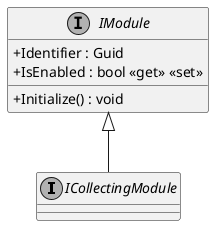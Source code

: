 @startuml
skinparam monochrome true
skinparam classAttributeIconSize 0
interface ICollectingModule {

}

interface IModule {
    + Identifier : Guid
    + IsEnabled : bool <<get>> <<set>>
    + Initialize() : void
}

IModule <|-- ICollectingModule
@enduml
